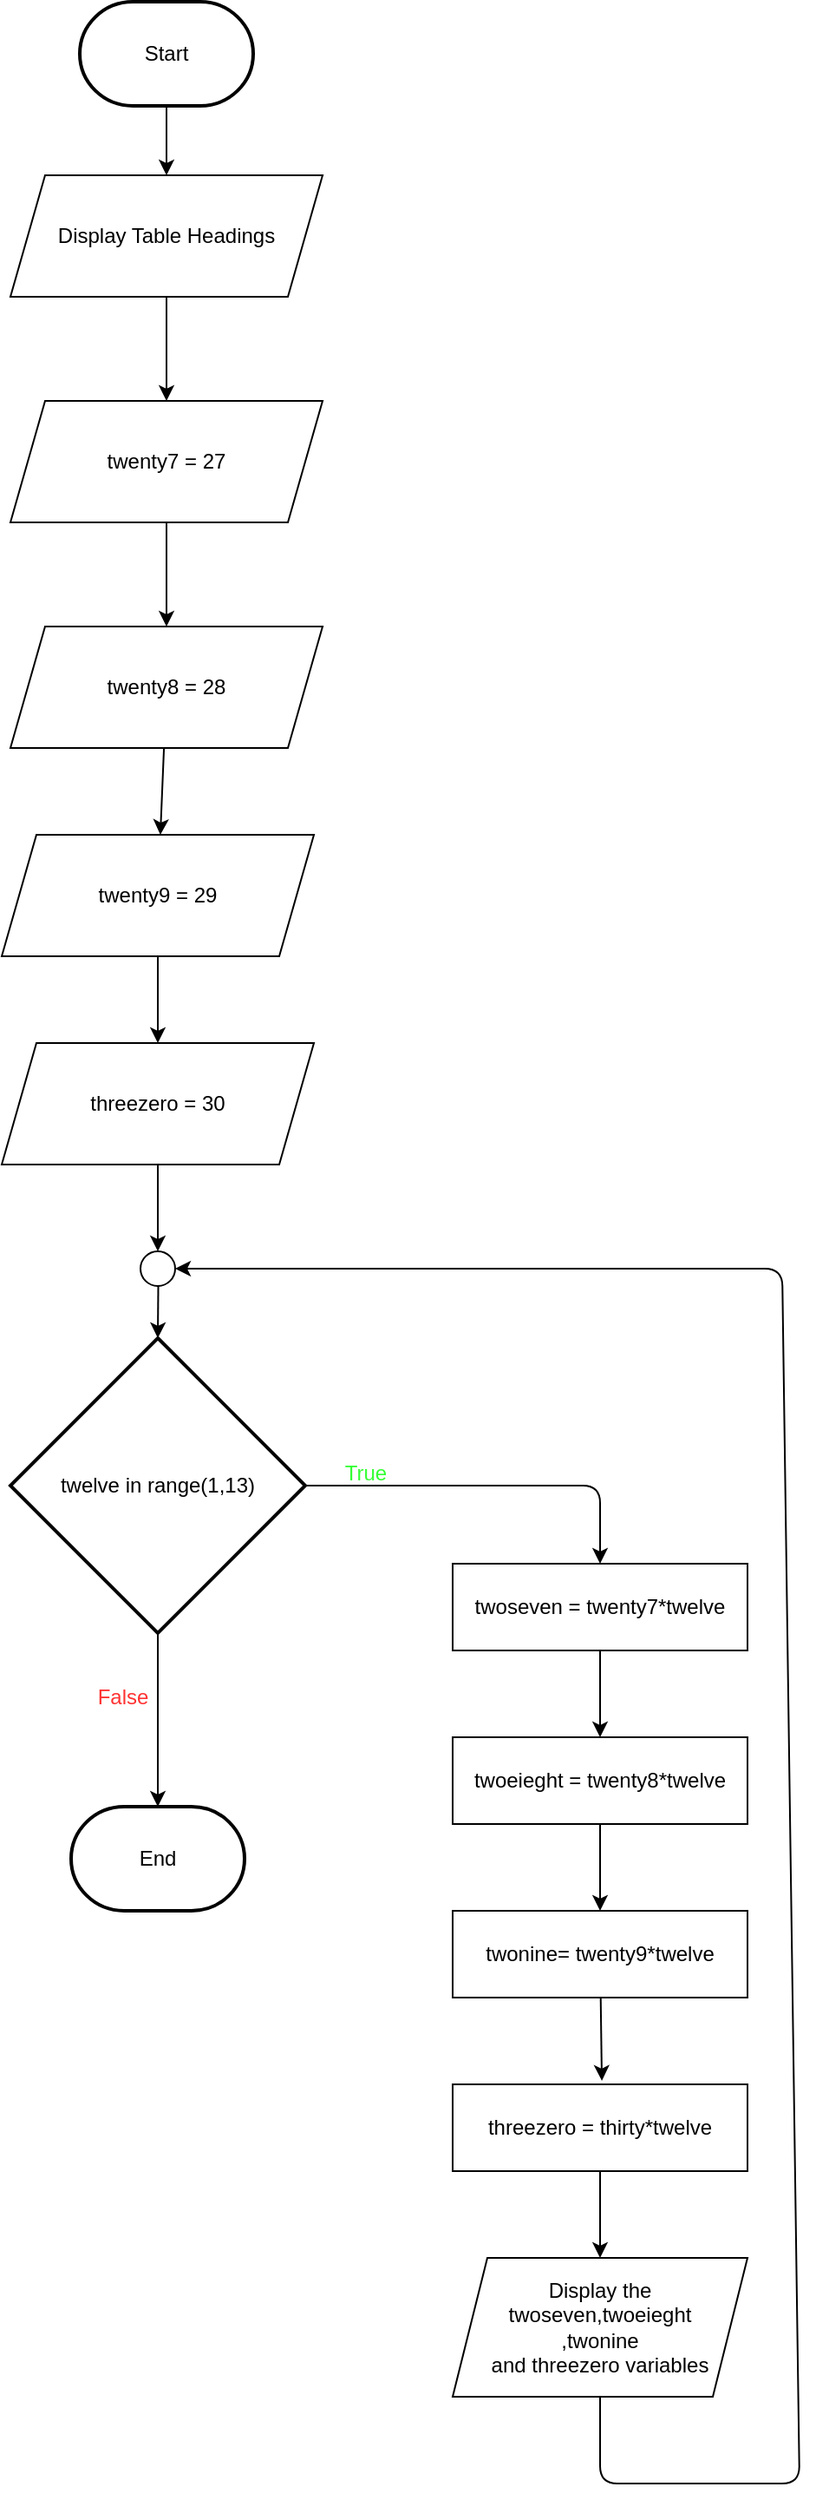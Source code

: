 <mxfile>
    <diagram id="-8bedDRs52EPhFMAyoQ0" name="Page-1">
        <mxGraphModel dx="716" dy="1742" grid="1" gridSize="10" guides="1" tooltips="1" connect="1" arrows="1" fold="1" page="1" pageScale="1" pageWidth="850" pageHeight="1100" math="0" shadow="0">
            <root>
                <mxCell id="0"/>
                <mxCell id="1" parent="0"/>
                <mxCell id="3" value="" style="edgeStyle=none;html=1;" parent="1" source="4" target="6" edge="1">
                    <mxGeometry relative="1" as="geometry"/>
                </mxCell>
                <mxCell id="4" value="Start" style="strokeWidth=2;html=1;shape=mxgraph.flowchart.terminator;whiteSpace=wrap;" parent="1" vertex="1">
                    <mxGeometry x="200" y="30" width="100" height="60" as="geometry"/>
                </mxCell>
                <mxCell id="5" value="" style="edgeStyle=none;html=1;startArrow=none;" parent="1" source="16" target="9" edge="1">
                    <mxGeometry relative="1" as="geometry"/>
                </mxCell>
                <mxCell id="27" value="" style="edgeStyle=none;html=1;" edge="1" parent="1" source="6" target="20">
                    <mxGeometry relative="1" as="geometry"/>
                </mxCell>
                <mxCell id="6" value="Display Table Headings" style="shape=parallelogram;perimeter=parallelogramPerimeter;whiteSpace=wrap;html=1;fixedSize=1;" parent="1" vertex="1">
                    <mxGeometry x="160" y="130" width="180" height="70" as="geometry"/>
                </mxCell>
                <mxCell id="7" value="" style="edgeStyle=none;html=1;" parent="1" source="9" target="14" edge="1">
                    <mxGeometry relative="1" as="geometry"/>
                </mxCell>
                <mxCell id="8" style="edgeStyle=none;html=1;entryX=0.5;entryY=0;entryDx=0;entryDy=0;" parent="1" source="9" target="11" edge="1">
                    <mxGeometry relative="1" as="geometry">
                        <Array as="points">
                            <mxPoint x="500" y="885"/>
                        </Array>
                        <mxPoint x="500" y="930" as="targetPoint"/>
                    </mxGeometry>
                </mxCell>
                <mxCell id="9" value="twelve in range(1,13)" style="strokeWidth=2;html=1;shape=mxgraph.flowchart.decision;whiteSpace=wrap;" parent="1" vertex="1">
                    <mxGeometry x="160" y="800" width="170" height="170" as="geometry"/>
                </mxCell>
                <mxCell id="34" value="" style="edgeStyle=none;html=1;" edge="1" parent="1" source="11" target="19">
                    <mxGeometry relative="1" as="geometry"/>
                </mxCell>
                <mxCell id="11" value="twoseven = twenty7*twelve" style="rounded=0;whiteSpace=wrap;html=1;" parent="1" vertex="1">
                    <mxGeometry x="415" y="930" width="170" height="50" as="geometry"/>
                </mxCell>
                <mxCell id="12" style="edgeStyle=none;html=1;entryX=1;entryY=0.5;entryDx=0;entryDy=0;exitX=0.5;exitY=1;exitDx=0;exitDy=0;" parent="1" source="37" target="16" edge="1">
                    <mxGeometry relative="1" as="geometry">
                        <mxPoint x="506.25" y="790" as="targetPoint"/>
                        <Array as="points">
                            <mxPoint x="500" y="1460"/>
                            <mxPoint x="615" y="1460"/>
                            <mxPoint x="605" y="760"/>
                        </Array>
                        <mxPoint x="500" y="1390" as="sourcePoint"/>
                    </mxGeometry>
                </mxCell>
                <mxCell id="14" value="End" style="strokeWidth=2;html=1;shape=mxgraph.flowchart.terminator;whiteSpace=wrap;" parent="1" vertex="1">
                    <mxGeometry x="195" y="1070" width="100" height="60" as="geometry"/>
                </mxCell>
                <mxCell id="16" value="" style="ellipse;whiteSpace=wrap;html=1;aspect=fixed;" parent="1" vertex="1">
                    <mxGeometry x="235" y="750" width="20" height="20" as="geometry"/>
                </mxCell>
                <mxCell id="17" value="True" style="text;html=1;strokeColor=none;fillColor=none;align=center;verticalAlign=middle;whiteSpace=wrap;rounded=0;fontColor=#33FF33;" parent="1" vertex="1">
                    <mxGeometry x="335" y="863" width="60" height="30" as="geometry"/>
                </mxCell>
                <mxCell id="18" value="False" style="text;html=1;strokeColor=none;fillColor=none;align=center;verticalAlign=middle;whiteSpace=wrap;rounded=0;fontColor=#FF3333;" parent="1" vertex="1">
                    <mxGeometry x="195" y="992" width="60" height="30" as="geometry"/>
                </mxCell>
                <mxCell id="35" value="" style="edgeStyle=none;html=1;" edge="1" parent="1" source="19" target="31">
                    <mxGeometry relative="1" as="geometry"/>
                </mxCell>
                <mxCell id="19" value="twoeieght = twenty8*twelve" style="rounded=0;whiteSpace=wrap;html=1;" vertex="1" parent="1">
                    <mxGeometry x="415" y="1030" width="170" height="50" as="geometry"/>
                </mxCell>
                <mxCell id="28" value="" style="edgeStyle=none;html=1;" edge="1" parent="1" source="20" target="21">
                    <mxGeometry relative="1" as="geometry"/>
                </mxCell>
                <mxCell id="20" value="twenty7 = 27" style="shape=parallelogram;perimeter=parallelogramPerimeter;whiteSpace=wrap;html=1;fixedSize=1;" vertex="1" parent="1">
                    <mxGeometry x="160" y="260" width="180" height="70" as="geometry"/>
                </mxCell>
                <mxCell id="29" value="" style="edgeStyle=none;html=1;" edge="1" parent="1" source="21" target="24">
                    <mxGeometry relative="1" as="geometry"/>
                </mxCell>
                <mxCell id="21" value="twenty8 = 28" style="shape=parallelogram;perimeter=parallelogramPerimeter;whiteSpace=wrap;html=1;fixedSize=1;" vertex="1" parent="1">
                    <mxGeometry x="160" y="390" width="180" height="70" as="geometry"/>
                </mxCell>
                <mxCell id="30" value="" style="edgeStyle=none;html=1;" edge="1" parent="1" source="24" target="25">
                    <mxGeometry relative="1" as="geometry"/>
                </mxCell>
                <mxCell id="24" value="twenty9 = 29" style="shape=parallelogram;perimeter=parallelogramPerimeter;whiteSpace=wrap;html=1;fixedSize=1;" vertex="1" parent="1">
                    <mxGeometry x="155" y="510" width="180" height="70" as="geometry"/>
                </mxCell>
                <mxCell id="26" style="edgeStyle=none;html=1;entryX=0.5;entryY=0;entryDx=0;entryDy=0;" edge="1" parent="1" source="25" target="16">
                    <mxGeometry relative="1" as="geometry"/>
                </mxCell>
                <mxCell id="25" value="threezero = 30" style="shape=parallelogram;perimeter=parallelogramPerimeter;whiteSpace=wrap;html=1;fixedSize=1;" vertex="1" parent="1">
                    <mxGeometry x="155" y="630" width="180" height="70" as="geometry"/>
                </mxCell>
                <mxCell id="36" style="edgeStyle=none;html=1;entryX=0.506;entryY=-0.041;entryDx=0;entryDy=0;entryPerimeter=0;" edge="1" parent="1" source="31" target="33">
                    <mxGeometry relative="1" as="geometry">
                        <mxPoint x="500" y="1200" as="targetPoint"/>
                    </mxGeometry>
                </mxCell>
                <mxCell id="31" value="twonine= twenty9*twelve" style="rounded=0;whiteSpace=wrap;html=1;" vertex="1" parent="1">
                    <mxGeometry x="415" y="1130" width="170" height="50" as="geometry"/>
                </mxCell>
                <mxCell id="38" style="edgeStyle=none;html=1;entryX=0.5;entryY=0;entryDx=0;entryDy=0;" edge="1" parent="1" source="33" target="37">
                    <mxGeometry relative="1" as="geometry"/>
                </mxCell>
                <mxCell id="33" value="threezero = thirty*twelve" style="rounded=0;whiteSpace=wrap;html=1;" vertex="1" parent="1">
                    <mxGeometry x="415" y="1230" width="170" height="50" as="geometry"/>
                </mxCell>
                <mxCell id="37" value="Display the twoseven,twoeieght&lt;br&gt;,twonine&lt;br&gt;and threezero variables" style="shape=parallelogram;perimeter=parallelogramPerimeter;whiteSpace=wrap;html=1;fixedSize=1;" vertex="1" parent="1">
                    <mxGeometry x="415" y="1330" width="170" height="80" as="geometry"/>
                </mxCell>
            </root>
        </mxGraphModel>
    </diagram>
    <diagram id="oyOSj4qYCVyE50HELhG3" name="Page-2">
        <mxGraphModel dx="322" dy="784" grid="1" gridSize="10" guides="1" tooltips="1" connect="1" arrows="1" fold="1" page="1" pageScale="1" pageWidth="850" pageHeight="1100" math="0" shadow="0">
            <root>
                <mxCell id="0"/>
                <mxCell id="1" parent="0"/>
            </root>
        </mxGraphModel>
    </diagram>
</mxfile>